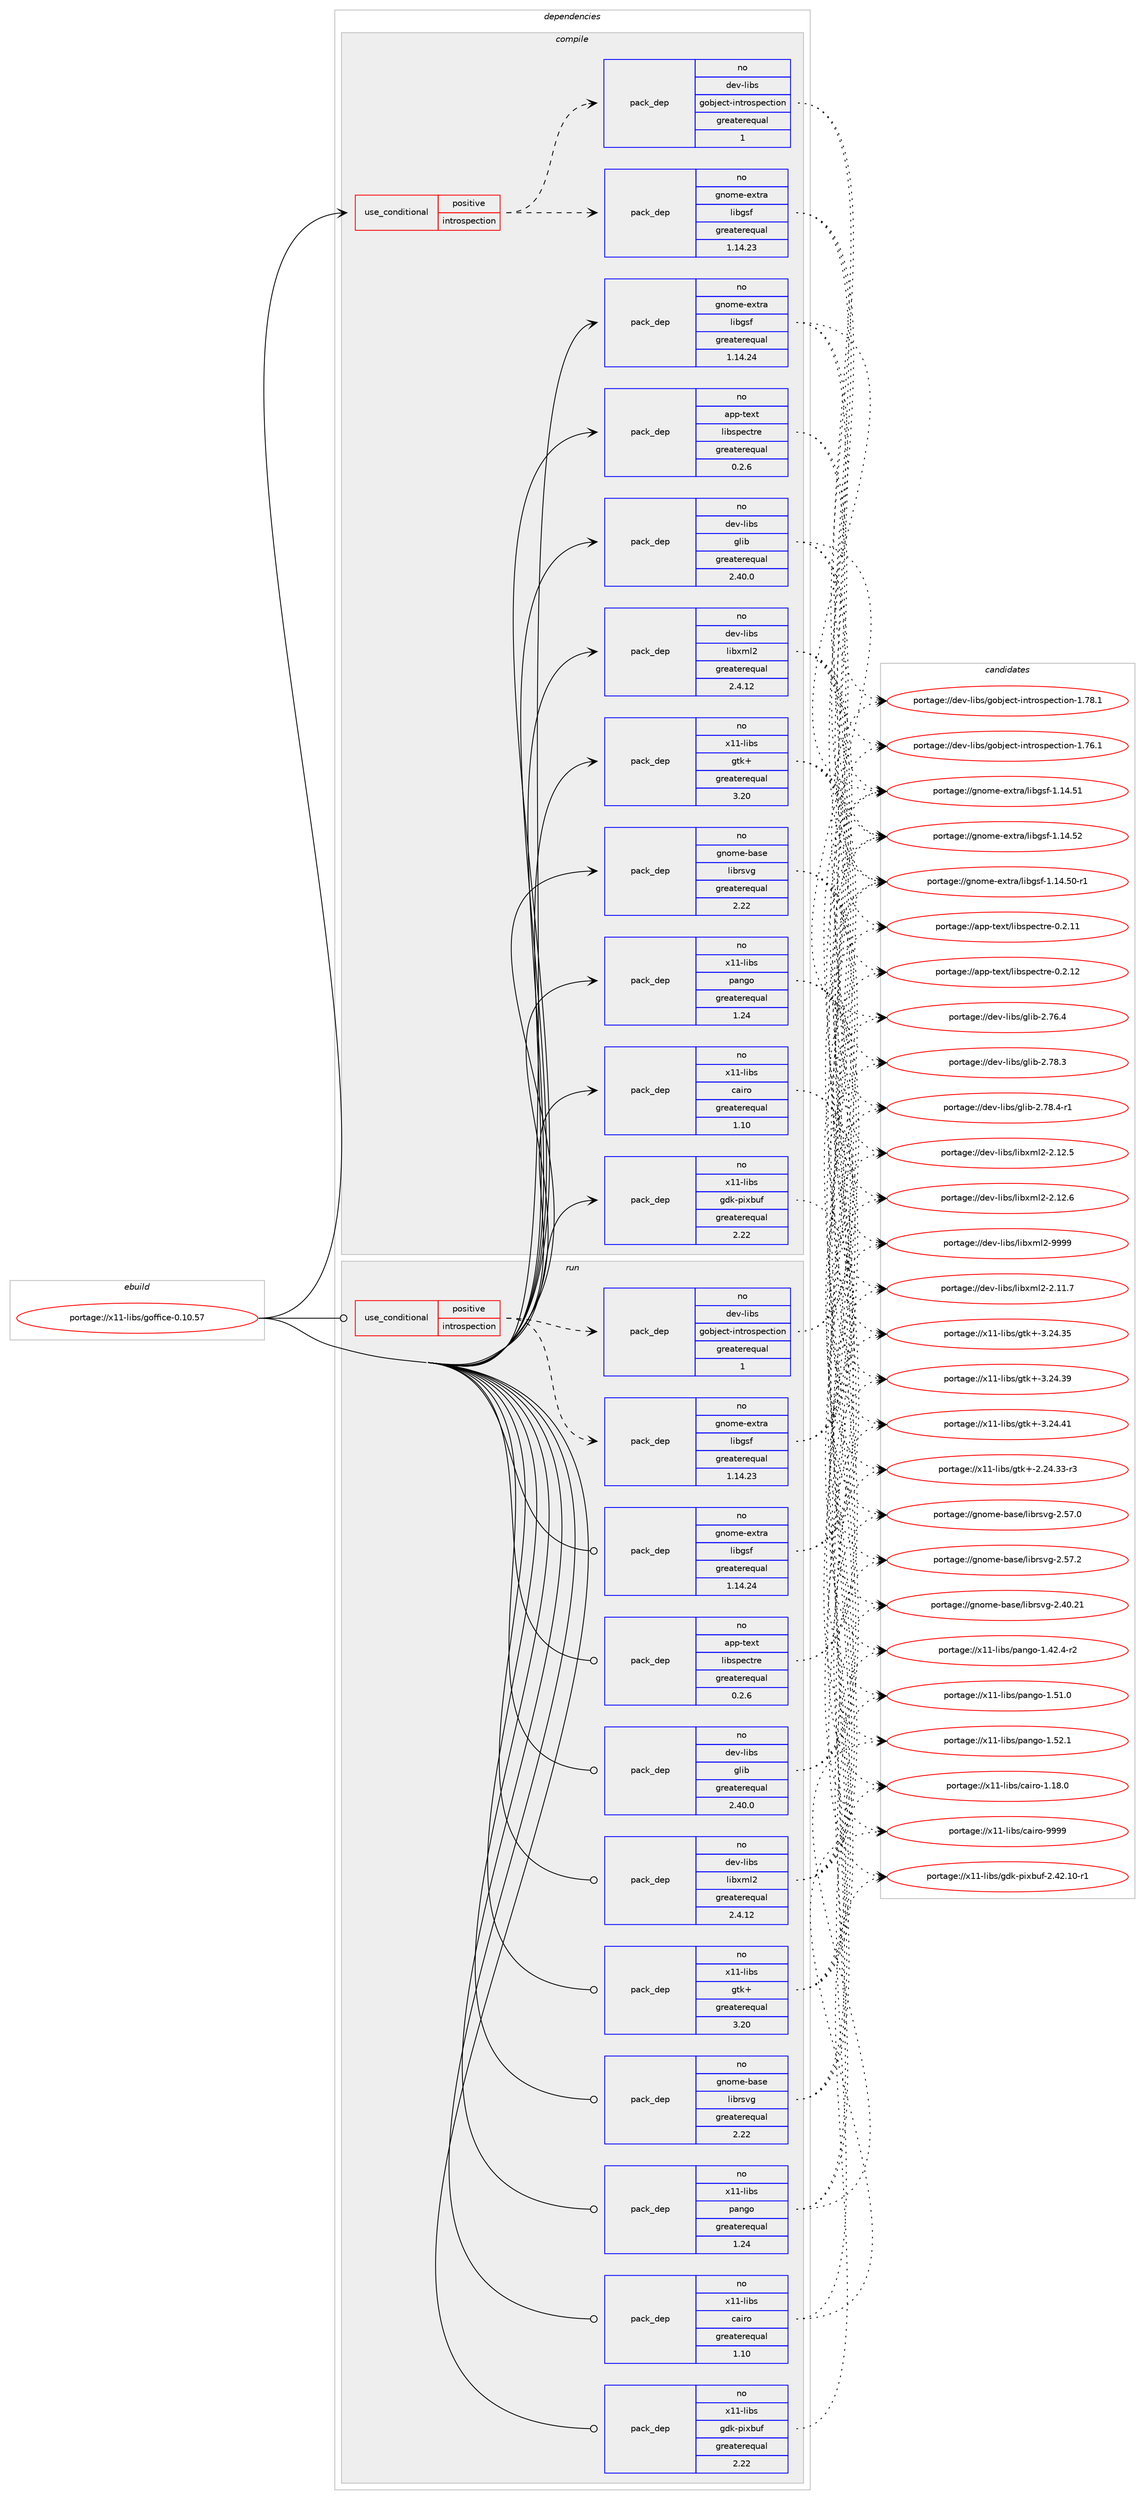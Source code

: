 digraph prolog {

# *************
# Graph options
# *************

newrank=true;
concentrate=true;
compound=true;
graph [rankdir=LR,fontname=Helvetica,fontsize=10,ranksep=1.5];#, ranksep=2.5, nodesep=0.2];
edge  [arrowhead=vee];
node  [fontname=Helvetica,fontsize=10];

# **********
# The ebuild
# **********

subgraph cluster_leftcol {
color=gray;
rank=same;
label=<<i>ebuild</i>>;
id [label="portage://x11-libs/goffice-0.10.57", color=red, width=4, href="../x11-libs/goffice-0.10.57.svg"];
}

# ****************
# The dependencies
# ****************

subgraph cluster_midcol {
color=gray;
label=<<i>dependencies</i>>;
subgraph cluster_compile {
fillcolor="#eeeeee";
style=filled;
label=<<i>compile</i>>;
subgraph cond4034 {
dependency6553 [label=<<TABLE BORDER="0" CELLBORDER="1" CELLSPACING="0" CELLPADDING="4"><TR><TD ROWSPAN="3" CELLPADDING="10">use_conditional</TD></TR><TR><TD>positive</TD></TR><TR><TD>introspection</TD></TR></TABLE>>, shape=none, color=red];
subgraph pack2364 {
dependency6554 [label=<<TABLE BORDER="0" CELLBORDER="1" CELLSPACING="0" CELLPADDING="4" WIDTH="220"><TR><TD ROWSPAN="6" CELLPADDING="30">pack_dep</TD></TR><TR><TD WIDTH="110">no</TD></TR><TR><TD>dev-libs</TD></TR><TR><TD>gobject-introspection</TD></TR><TR><TD>greaterequal</TD></TR><TR><TD>1</TD></TR></TABLE>>, shape=none, color=blue];
}
dependency6553:e -> dependency6554:w [weight=20,style="dashed",arrowhead="vee"];
subgraph pack2365 {
dependency6555 [label=<<TABLE BORDER="0" CELLBORDER="1" CELLSPACING="0" CELLPADDING="4" WIDTH="220"><TR><TD ROWSPAN="6" CELLPADDING="30">pack_dep</TD></TR><TR><TD WIDTH="110">no</TD></TR><TR><TD>gnome-extra</TD></TR><TR><TD>libgsf</TD></TR><TR><TD>greaterequal</TD></TR><TR><TD>1.14.23</TD></TR></TABLE>>, shape=none, color=blue];
}
dependency6553:e -> dependency6555:w [weight=20,style="dashed",arrowhead="vee"];
}
id:e -> dependency6553:w [weight=20,style="solid",arrowhead="vee"];
subgraph pack2366 {
dependency6556 [label=<<TABLE BORDER="0" CELLBORDER="1" CELLSPACING="0" CELLPADDING="4" WIDTH="220"><TR><TD ROWSPAN="6" CELLPADDING="30">pack_dep</TD></TR><TR><TD WIDTH="110">no</TD></TR><TR><TD>app-text</TD></TR><TR><TD>libspectre</TD></TR><TR><TD>greaterequal</TD></TR><TR><TD>0.2.6</TD></TR></TABLE>>, shape=none, color=blue];
}
id:e -> dependency6556:w [weight=20,style="solid",arrowhead="vee"];
subgraph pack2367 {
dependency6557 [label=<<TABLE BORDER="0" CELLBORDER="1" CELLSPACING="0" CELLPADDING="4" WIDTH="220"><TR><TD ROWSPAN="6" CELLPADDING="30">pack_dep</TD></TR><TR><TD WIDTH="110">no</TD></TR><TR><TD>dev-libs</TD></TR><TR><TD>glib</TD></TR><TR><TD>greaterequal</TD></TR><TR><TD>2.40.0</TD></TR></TABLE>>, shape=none, color=blue];
}
id:e -> dependency6557:w [weight=20,style="solid",arrowhead="vee"];
subgraph pack2368 {
dependency6558 [label=<<TABLE BORDER="0" CELLBORDER="1" CELLSPACING="0" CELLPADDING="4" WIDTH="220"><TR><TD ROWSPAN="6" CELLPADDING="30">pack_dep</TD></TR><TR><TD WIDTH="110">no</TD></TR><TR><TD>dev-libs</TD></TR><TR><TD>libxml2</TD></TR><TR><TD>greaterequal</TD></TR><TR><TD>2.4.12</TD></TR></TABLE>>, shape=none, color=blue];
}
id:e -> dependency6558:w [weight=20,style="solid",arrowhead="vee"];
# *** BEGIN UNKNOWN DEPENDENCY TYPE (TODO) ***
# id -> package_dependency(portage://x11-libs/goffice-0.10.57,install,no,dev-libs,libxslt,none,[,,],[],[])
# *** END UNKNOWN DEPENDENCY TYPE (TODO) ***

subgraph pack2369 {
dependency6559 [label=<<TABLE BORDER="0" CELLBORDER="1" CELLSPACING="0" CELLPADDING="4" WIDTH="220"><TR><TD ROWSPAN="6" CELLPADDING="30">pack_dep</TD></TR><TR><TD WIDTH="110">no</TD></TR><TR><TD>gnome-base</TD></TR><TR><TD>librsvg</TD></TR><TR><TD>greaterequal</TD></TR><TR><TD>2.22</TD></TR></TABLE>>, shape=none, color=blue];
}
id:e -> dependency6559:w [weight=20,style="solid",arrowhead="vee"];
subgraph pack2370 {
dependency6560 [label=<<TABLE BORDER="0" CELLBORDER="1" CELLSPACING="0" CELLPADDING="4" WIDTH="220"><TR><TD ROWSPAN="6" CELLPADDING="30">pack_dep</TD></TR><TR><TD WIDTH="110">no</TD></TR><TR><TD>gnome-extra</TD></TR><TR><TD>libgsf</TD></TR><TR><TD>greaterequal</TD></TR><TR><TD>1.14.24</TD></TR></TABLE>>, shape=none, color=blue];
}
id:e -> dependency6560:w [weight=20,style="solid",arrowhead="vee"];
subgraph pack2371 {
dependency6561 [label=<<TABLE BORDER="0" CELLBORDER="1" CELLSPACING="0" CELLPADDING="4" WIDTH="220"><TR><TD ROWSPAN="6" CELLPADDING="30">pack_dep</TD></TR><TR><TD WIDTH="110">no</TD></TR><TR><TD>x11-libs</TD></TR><TR><TD>cairo</TD></TR><TR><TD>greaterequal</TD></TR><TR><TD>1.10</TD></TR></TABLE>>, shape=none, color=blue];
}
id:e -> dependency6561:w [weight=20,style="solid",arrowhead="vee"];
subgraph pack2372 {
dependency6562 [label=<<TABLE BORDER="0" CELLBORDER="1" CELLSPACING="0" CELLPADDING="4" WIDTH="220"><TR><TD ROWSPAN="6" CELLPADDING="30">pack_dep</TD></TR><TR><TD WIDTH="110">no</TD></TR><TR><TD>x11-libs</TD></TR><TR><TD>gdk-pixbuf</TD></TR><TR><TD>greaterequal</TD></TR><TR><TD>2.22</TD></TR></TABLE>>, shape=none, color=blue];
}
id:e -> dependency6562:w [weight=20,style="solid",arrowhead="vee"];
subgraph pack2373 {
dependency6563 [label=<<TABLE BORDER="0" CELLBORDER="1" CELLSPACING="0" CELLPADDING="4" WIDTH="220"><TR><TD ROWSPAN="6" CELLPADDING="30">pack_dep</TD></TR><TR><TD WIDTH="110">no</TD></TR><TR><TD>x11-libs</TD></TR><TR><TD>gtk+</TD></TR><TR><TD>greaterequal</TD></TR><TR><TD>3.20</TD></TR></TABLE>>, shape=none, color=blue];
}
id:e -> dependency6563:w [weight=20,style="solid",arrowhead="vee"];
# *** BEGIN UNKNOWN DEPENDENCY TYPE (TODO) ***
# id -> package_dependency(portage://x11-libs/goffice-0.10.57,install,no,x11-libs,libXext,none,[,,],any_same_slot,[])
# *** END UNKNOWN DEPENDENCY TYPE (TODO) ***

# *** BEGIN UNKNOWN DEPENDENCY TYPE (TODO) ***
# id -> package_dependency(portage://x11-libs/goffice-0.10.57,install,no,x11-libs,libXrender,none,[,,],any_same_slot,[])
# *** END UNKNOWN DEPENDENCY TYPE (TODO) ***

subgraph pack2374 {
dependency6564 [label=<<TABLE BORDER="0" CELLBORDER="1" CELLSPACING="0" CELLPADDING="4" WIDTH="220"><TR><TD ROWSPAN="6" CELLPADDING="30">pack_dep</TD></TR><TR><TD WIDTH="110">no</TD></TR><TR><TD>x11-libs</TD></TR><TR><TD>pango</TD></TR><TR><TD>greaterequal</TD></TR><TR><TD>1.24</TD></TR></TABLE>>, shape=none, color=blue];
}
id:e -> dependency6564:w [weight=20,style="solid",arrowhead="vee"];
}
subgraph cluster_compileandrun {
fillcolor="#eeeeee";
style=filled;
label=<<i>compile and run</i>>;
}
subgraph cluster_run {
fillcolor="#eeeeee";
style=filled;
label=<<i>run</i>>;
subgraph cond4035 {
dependency6565 [label=<<TABLE BORDER="0" CELLBORDER="1" CELLSPACING="0" CELLPADDING="4"><TR><TD ROWSPAN="3" CELLPADDING="10">use_conditional</TD></TR><TR><TD>positive</TD></TR><TR><TD>introspection</TD></TR></TABLE>>, shape=none, color=red];
subgraph pack2375 {
dependency6566 [label=<<TABLE BORDER="0" CELLBORDER="1" CELLSPACING="0" CELLPADDING="4" WIDTH="220"><TR><TD ROWSPAN="6" CELLPADDING="30">pack_dep</TD></TR><TR><TD WIDTH="110">no</TD></TR><TR><TD>dev-libs</TD></TR><TR><TD>gobject-introspection</TD></TR><TR><TD>greaterequal</TD></TR><TR><TD>1</TD></TR></TABLE>>, shape=none, color=blue];
}
dependency6565:e -> dependency6566:w [weight=20,style="dashed",arrowhead="vee"];
subgraph pack2376 {
dependency6567 [label=<<TABLE BORDER="0" CELLBORDER="1" CELLSPACING="0" CELLPADDING="4" WIDTH="220"><TR><TD ROWSPAN="6" CELLPADDING="30">pack_dep</TD></TR><TR><TD WIDTH="110">no</TD></TR><TR><TD>gnome-extra</TD></TR><TR><TD>libgsf</TD></TR><TR><TD>greaterequal</TD></TR><TR><TD>1.14.23</TD></TR></TABLE>>, shape=none, color=blue];
}
dependency6565:e -> dependency6567:w [weight=20,style="dashed",arrowhead="vee"];
}
id:e -> dependency6565:w [weight=20,style="solid",arrowhead="odot"];
subgraph pack2377 {
dependency6568 [label=<<TABLE BORDER="0" CELLBORDER="1" CELLSPACING="0" CELLPADDING="4" WIDTH="220"><TR><TD ROWSPAN="6" CELLPADDING="30">pack_dep</TD></TR><TR><TD WIDTH="110">no</TD></TR><TR><TD>app-text</TD></TR><TR><TD>libspectre</TD></TR><TR><TD>greaterequal</TD></TR><TR><TD>0.2.6</TD></TR></TABLE>>, shape=none, color=blue];
}
id:e -> dependency6568:w [weight=20,style="solid",arrowhead="odot"];
subgraph pack2378 {
dependency6569 [label=<<TABLE BORDER="0" CELLBORDER="1" CELLSPACING="0" CELLPADDING="4" WIDTH="220"><TR><TD ROWSPAN="6" CELLPADDING="30">pack_dep</TD></TR><TR><TD WIDTH="110">no</TD></TR><TR><TD>dev-libs</TD></TR><TR><TD>glib</TD></TR><TR><TD>greaterequal</TD></TR><TR><TD>2.40.0</TD></TR></TABLE>>, shape=none, color=blue];
}
id:e -> dependency6569:w [weight=20,style="solid",arrowhead="odot"];
subgraph pack2379 {
dependency6570 [label=<<TABLE BORDER="0" CELLBORDER="1" CELLSPACING="0" CELLPADDING="4" WIDTH="220"><TR><TD ROWSPAN="6" CELLPADDING="30">pack_dep</TD></TR><TR><TD WIDTH="110">no</TD></TR><TR><TD>dev-libs</TD></TR><TR><TD>libxml2</TD></TR><TR><TD>greaterequal</TD></TR><TR><TD>2.4.12</TD></TR></TABLE>>, shape=none, color=blue];
}
id:e -> dependency6570:w [weight=20,style="solid",arrowhead="odot"];
# *** BEGIN UNKNOWN DEPENDENCY TYPE (TODO) ***
# id -> package_dependency(portage://x11-libs/goffice-0.10.57,run,no,dev-libs,libxslt,none,[,,],[],[])
# *** END UNKNOWN DEPENDENCY TYPE (TODO) ***

subgraph pack2380 {
dependency6571 [label=<<TABLE BORDER="0" CELLBORDER="1" CELLSPACING="0" CELLPADDING="4" WIDTH="220"><TR><TD ROWSPAN="6" CELLPADDING="30">pack_dep</TD></TR><TR><TD WIDTH="110">no</TD></TR><TR><TD>gnome-base</TD></TR><TR><TD>librsvg</TD></TR><TR><TD>greaterequal</TD></TR><TR><TD>2.22</TD></TR></TABLE>>, shape=none, color=blue];
}
id:e -> dependency6571:w [weight=20,style="solid",arrowhead="odot"];
subgraph pack2381 {
dependency6572 [label=<<TABLE BORDER="0" CELLBORDER="1" CELLSPACING="0" CELLPADDING="4" WIDTH="220"><TR><TD ROWSPAN="6" CELLPADDING="30">pack_dep</TD></TR><TR><TD WIDTH="110">no</TD></TR><TR><TD>gnome-extra</TD></TR><TR><TD>libgsf</TD></TR><TR><TD>greaterequal</TD></TR><TR><TD>1.14.24</TD></TR></TABLE>>, shape=none, color=blue];
}
id:e -> dependency6572:w [weight=20,style="solid",arrowhead="odot"];
subgraph pack2382 {
dependency6573 [label=<<TABLE BORDER="0" CELLBORDER="1" CELLSPACING="0" CELLPADDING="4" WIDTH="220"><TR><TD ROWSPAN="6" CELLPADDING="30">pack_dep</TD></TR><TR><TD WIDTH="110">no</TD></TR><TR><TD>x11-libs</TD></TR><TR><TD>cairo</TD></TR><TR><TD>greaterequal</TD></TR><TR><TD>1.10</TD></TR></TABLE>>, shape=none, color=blue];
}
id:e -> dependency6573:w [weight=20,style="solid",arrowhead="odot"];
subgraph pack2383 {
dependency6574 [label=<<TABLE BORDER="0" CELLBORDER="1" CELLSPACING="0" CELLPADDING="4" WIDTH="220"><TR><TD ROWSPAN="6" CELLPADDING="30">pack_dep</TD></TR><TR><TD WIDTH="110">no</TD></TR><TR><TD>x11-libs</TD></TR><TR><TD>gdk-pixbuf</TD></TR><TR><TD>greaterequal</TD></TR><TR><TD>2.22</TD></TR></TABLE>>, shape=none, color=blue];
}
id:e -> dependency6574:w [weight=20,style="solid",arrowhead="odot"];
subgraph pack2384 {
dependency6575 [label=<<TABLE BORDER="0" CELLBORDER="1" CELLSPACING="0" CELLPADDING="4" WIDTH="220"><TR><TD ROWSPAN="6" CELLPADDING="30">pack_dep</TD></TR><TR><TD WIDTH="110">no</TD></TR><TR><TD>x11-libs</TD></TR><TR><TD>gtk+</TD></TR><TR><TD>greaterequal</TD></TR><TR><TD>3.20</TD></TR></TABLE>>, shape=none, color=blue];
}
id:e -> dependency6575:w [weight=20,style="solid",arrowhead="odot"];
# *** BEGIN UNKNOWN DEPENDENCY TYPE (TODO) ***
# id -> package_dependency(portage://x11-libs/goffice-0.10.57,run,no,x11-libs,libXext,none,[,,],any_same_slot,[])
# *** END UNKNOWN DEPENDENCY TYPE (TODO) ***

# *** BEGIN UNKNOWN DEPENDENCY TYPE (TODO) ***
# id -> package_dependency(portage://x11-libs/goffice-0.10.57,run,no,x11-libs,libXrender,none,[,,],any_same_slot,[])
# *** END UNKNOWN DEPENDENCY TYPE (TODO) ***

subgraph pack2385 {
dependency6576 [label=<<TABLE BORDER="0" CELLBORDER="1" CELLSPACING="0" CELLPADDING="4" WIDTH="220"><TR><TD ROWSPAN="6" CELLPADDING="30">pack_dep</TD></TR><TR><TD WIDTH="110">no</TD></TR><TR><TD>x11-libs</TD></TR><TR><TD>pango</TD></TR><TR><TD>greaterequal</TD></TR><TR><TD>1.24</TD></TR></TABLE>>, shape=none, color=blue];
}
id:e -> dependency6576:w [weight=20,style="solid",arrowhead="odot"];
}
}

# **************
# The candidates
# **************

subgraph cluster_choices {
rank=same;
color=gray;
label=<<i>candidates</i>>;

subgraph choice2364 {
color=black;
nodesep=1;
choice1001011184510810598115471031119810610199116451051101161141111151121019911610511111045494655544649 [label="portage://dev-libs/gobject-introspection-1.76.1", color=red, width=4,href="../dev-libs/gobject-introspection-1.76.1.svg"];
choice1001011184510810598115471031119810610199116451051101161141111151121019911610511111045494655564649 [label="portage://dev-libs/gobject-introspection-1.78.1", color=red, width=4,href="../dev-libs/gobject-introspection-1.78.1.svg"];
dependency6554:e -> choice1001011184510810598115471031119810610199116451051101161141111151121019911610511111045494655544649:w [style=dotted,weight="100"];
dependency6554:e -> choice1001011184510810598115471031119810610199116451051101161141111151121019911610511111045494655564649:w [style=dotted,weight="100"];
}
subgraph choice2365 {
color=black;
nodesep=1;
choice1031101111091014510112011611497471081059810311510245494649524653484511449 [label="portage://gnome-extra/libgsf-1.14.50-r1", color=red, width=4,href="../gnome-extra/libgsf-1.14.50-r1.svg"];
choice103110111109101451011201161149747108105981031151024549464952465349 [label="portage://gnome-extra/libgsf-1.14.51", color=red, width=4,href="../gnome-extra/libgsf-1.14.51.svg"];
choice103110111109101451011201161149747108105981031151024549464952465350 [label="portage://gnome-extra/libgsf-1.14.52", color=red, width=4,href="../gnome-extra/libgsf-1.14.52.svg"];
dependency6555:e -> choice1031101111091014510112011611497471081059810311510245494649524653484511449:w [style=dotted,weight="100"];
dependency6555:e -> choice103110111109101451011201161149747108105981031151024549464952465349:w [style=dotted,weight="100"];
dependency6555:e -> choice103110111109101451011201161149747108105981031151024549464952465350:w [style=dotted,weight="100"];
}
subgraph choice2366 {
color=black;
nodesep=1;
choice971121124511610112011647108105981151121019911611410145484650464949 [label="portage://app-text/libspectre-0.2.11", color=red, width=4,href="../app-text/libspectre-0.2.11.svg"];
choice971121124511610112011647108105981151121019911611410145484650464950 [label="portage://app-text/libspectre-0.2.12", color=red, width=4,href="../app-text/libspectre-0.2.12.svg"];
dependency6556:e -> choice971121124511610112011647108105981151121019911611410145484650464949:w [style=dotted,weight="100"];
dependency6556:e -> choice971121124511610112011647108105981151121019911611410145484650464950:w [style=dotted,weight="100"];
}
subgraph choice2367 {
color=black;
nodesep=1;
choice1001011184510810598115471031081059845504655544652 [label="portage://dev-libs/glib-2.76.4", color=red, width=4,href="../dev-libs/glib-2.76.4.svg"];
choice1001011184510810598115471031081059845504655564651 [label="portage://dev-libs/glib-2.78.3", color=red, width=4,href="../dev-libs/glib-2.78.3.svg"];
choice10010111845108105981154710310810598455046555646524511449 [label="portage://dev-libs/glib-2.78.4-r1", color=red, width=4,href="../dev-libs/glib-2.78.4-r1.svg"];
dependency6557:e -> choice1001011184510810598115471031081059845504655544652:w [style=dotted,weight="100"];
dependency6557:e -> choice1001011184510810598115471031081059845504655564651:w [style=dotted,weight="100"];
dependency6557:e -> choice10010111845108105981154710310810598455046555646524511449:w [style=dotted,weight="100"];
}
subgraph choice2368 {
color=black;
nodesep=1;
choice100101118451081059811547108105981201091085045504649494655 [label="portage://dev-libs/libxml2-2.11.7", color=red, width=4,href="../dev-libs/libxml2-2.11.7.svg"];
choice100101118451081059811547108105981201091085045504649504653 [label="portage://dev-libs/libxml2-2.12.5", color=red, width=4,href="../dev-libs/libxml2-2.12.5.svg"];
choice100101118451081059811547108105981201091085045504649504654 [label="portage://dev-libs/libxml2-2.12.6", color=red, width=4,href="../dev-libs/libxml2-2.12.6.svg"];
choice10010111845108105981154710810598120109108504557575757 [label="portage://dev-libs/libxml2-9999", color=red, width=4,href="../dev-libs/libxml2-9999.svg"];
dependency6558:e -> choice100101118451081059811547108105981201091085045504649494655:w [style=dotted,weight="100"];
dependency6558:e -> choice100101118451081059811547108105981201091085045504649504653:w [style=dotted,weight="100"];
dependency6558:e -> choice100101118451081059811547108105981201091085045504649504654:w [style=dotted,weight="100"];
dependency6558:e -> choice10010111845108105981154710810598120109108504557575757:w [style=dotted,weight="100"];
}
subgraph choice2369 {
color=black;
nodesep=1;
choice10311011110910145989711510147108105981141151181034550465248465049 [label="portage://gnome-base/librsvg-2.40.21", color=red, width=4,href="../gnome-base/librsvg-2.40.21.svg"];
choice103110111109101459897115101471081059811411511810345504653554648 [label="portage://gnome-base/librsvg-2.57.0", color=red, width=4,href="../gnome-base/librsvg-2.57.0.svg"];
choice103110111109101459897115101471081059811411511810345504653554650 [label="portage://gnome-base/librsvg-2.57.2", color=red, width=4,href="../gnome-base/librsvg-2.57.2.svg"];
dependency6559:e -> choice10311011110910145989711510147108105981141151181034550465248465049:w [style=dotted,weight="100"];
dependency6559:e -> choice103110111109101459897115101471081059811411511810345504653554648:w [style=dotted,weight="100"];
dependency6559:e -> choice103110111109101459897115101471081059811411511810345504653554650:w [style=dotted,weight="100"];
}
subgraph choice2370 {
color=black;
nodesep=1;
choice1031101111091014510112011611497471081059810311510245494649524653484511449 [label="portage://gnome-extra/libgsf-1.14.50-r1", color=red, width=4,href="../gnome-extra/libgsf-1.14.50-r1.svg"];
choice103110111109101451011201161149747108105981031151024549464952465349 [label="portage://gnome-extra/libgsf-1.14.51", color=red, width=4,href="../gnome-extra/libgsf-1.14.51.svg"];
choice103110111109101451011201161149747108105981031151024549464952465350 [label="portage://gnome-extra/libgsf-1.14.52", color=red, width=4,href="../gnome-extra/libgsf-1.14.52.svg"];
dependency6560:e -> choice1031101111091014510112011611497471081059810311510245494649524653484511449:w [style=dotted,weight="100"];
dependency6560:e -> choice103110111109101451011201161149747108105981031151024549464952465349:w [style=dotted,weight="100"];
dependency6560:e -> choice103110111109101451011201161149747108105981031151024549464952465350:w [style=dotted,weight="100"];
}
subgraph choice2371 {
color=black;
nodesep=1;
choice1204949451081059811547999710511411145494649564648 [label="portage://x11-libs/cairo-1.18.0", color=red, width=4,href="../x11-libs/cairo-1.18.0.svg"];
choice120494945108105981154799971051141114557575757 [label="portage://x11-libs/cairo-9999", color=red, width=4,href="../x11-libs/cairo-9999.svg"];
dependency6561:e -> choice1204949451081059811547999710511411145494649564648:w [style=dotted,weight="100"];
dependency6561:e -> choice120494945108105981154799971051141114557575757:w [style=dotted,weight="100"];
}
subgraph choice2372 {
color=black;
nodesep=1;
choice1204949451081059811547103100107451121051209811710245504652504649484511449 [label="portage://x11-libs/gdk-pixbuf-2.42.10-r1", color=red, width=4,href="../x11-libs/gdk-pixbuf-2.42.10-r1.svg"];
dependency6562:e -> choice1204949451081059811547103100107451121051209811710245504652504649484511449:w [style=dotted,weight="100"];
}
subgraph choice2373 {
color=black;
nodesep=1;
choice12049494510810598115471031161074345504650524651514511451 [label="portage://x11-libs/gtk+-2.24.33-r3", color=red, width=4,href="../x11-libs/gtk+-2.24.33-r3.svg"];
choice1204949451081059811547103116107434551465052465153 [label="portage://x11-libs/gtk+-3.24.35", color=red, width=4,href="../x11-libs/gtk+-3.24.35.svg"];
choice1204949451081059811547103116107434551465052465157 [label="portage://x11-libs/gtk+-3.24.39", color=red, width=4,href="../x11-libs/gtk+-3.24.39.svg"];
choice1204949451081059811547103116107434551465052465249 [label="portage://x11-libs/gtk+-3.24.41", color=red, width=4,href="../x11-libs/gtk+-3.24.41.svg"];
dependency6563:e -> choice12049494510810598115471031161074345504650524651514511451:w [style=dotted,weight="100"];
dependency6563:e -> choice1204949451081059811547103116107434551465052465153:w [style=dotted,weight="100"];
dependency6563:e -> choice1204949451081059811547103116107434551465052465157:w [style=dotted,weight="100"];
dependency6563:e -> choice1204949451081059811547103116107434551465052465249:w [style=dotted,weight="100"];
}
subgraph choice2374 {
color=black;
nodesep=1;
choice120494945108105981154711297110103111454946525046524511450 [label="portage://x11-libs/pango-1.42.4-r2", color=red, width=4,href="../x11-libs/pango-1.42.4-r2.svg"];
choice12049494510810598115471129711010311145494653494648 [label="portage://x11-libs/pango-1.51.0", color=red, width=4,href="../x11-libs/pango-1.51.0.svg"];
choice12049494510810598115471129711010311145494653504649 [label="portage://x11-libs/pango-1.52.1", color=red, width=4,href="../x11-libs/pango-1.52.1.svg"];
dependency6564:e -> choice120494945108105981154711297110103111454946525046524511450:w [style=dotted,weight="100"];
dependency6564:e -> choice12049494510810598115471129711010311145494653494648:w [style=dotted,weight="100"];
dependency6564:e -> choice12049494510810598115471129711010311145494653504649:w [style=dotted,weight="100"];
}
subgraph choice2375 {
color=black;
nodesep=1;
choice1001011184510810598115471031119810610199116451051101161141111151121019911610511111045494655544649 [label="portage://dev-libs/gobject-introspection-1.76.1", color=red, width=4,href="../dev-libs/gobject-introspection-1.76.1.svg"];
choice1001011184510810598115471031119810610199116451051101161141111151121019911610511111045494655564649 [label="portage://dev-libs/gobject-introspection-1.78.1", color=red, width=4,href="../dev-libs/gobject-introspection-1.78.1.svg"];
dependency6566:e -> choice1001011184510810598115471031119810610199116451051101161141111151121019911610511111045494655544649:w [style=dotted,weight="100"];
dependency6566:e -> choice1001011184510810598115471031119810610199116451051101161141111151121019911610511111045494655564649:w [style=dotted,weight="100"];
}
subgraph choice2376 {
color=black;
nodesep=1;
choice1031101111091014510112011611497471081059810311510245494649524653484511449 [label="portage://gnome-extra/libgsf-1.14.50-r1", color=red, width=4,href="../gnome-extra/libgsf-1.14.50-r1.svg"];
choice103110111109101451011201161149747108105981031151024549464952465349 [label="portage://gnome-extra/libgsf-1.14.51", color=red, width=4,href="../gnome-extra/libgsf-1.14.51.svg"];
choice103110111109101451011201161149747108105981031151024549464952465350 [label="portage://gnome-extra/libgsf-1.14.52", color=red, width=4,href="../gnome-extra/libgsf-1.14.52.svg"];
dependency6567:e -> choice1031101111091014510112011611497471081059810311510245494649524653484511449:w [style=dotted,weight="100"];
dependency6567:e -> choice103110111109101451011201161149747108105981031151024549464952465349:w [style=dotted,weight="100"];
dependency6567:e -> choice103110111109101451011201161149747108105981031151024549464952465350:w [style=dotted,weight="100"];
}
subgraph choice2377 {
color=black;
nodesep=1;
choice971121124511610112011647108105981151121019911611410145484650464949 [label="portage://app-text/libspectre-0.2.11", color=red, width=4,href="../app-text/libspectre-0.2.11.svg"];
choice971121124511610112011647108105981151121019911611410145484650464950 [label="portage://app-text/libspectre-0.2.12", color=red, width=4,href="../app-text/libspectre-0.2.12.svg"];
dependency6568:e -> choice971121124511610112011647108105981151121019911611410145484650464949:w [style=dotted,weight="100"];
dependency6568:e -> choice971121124511610112011647108105981151121019911611410145484650464950:w [style=dotted,weight="100"];
}
subgraph choice2378 {
color=black;
nodesep=1;
choice1001011184510810598115471031081059845504655544652 [label="portage://dev-libs/glib-2.76.4", color=red, width=4,href="../dev-libs/glib-2.76.4.svg"];
choice1001011184510810598115471031081059845504655564651 [label="portage://dev-libs/glib-2.78.3", color=red, width=4,href="../dev-libs/glib-2.78.3.svg"];
choice10010111845108105981154710310810598455046555646524511449 [label="portage://dev-libs/glib-2.78.4-r1", color=red, width=4,href="../dev-libs/glib-2.78.4-r1.svg"];
dependency6569:e -> choice1001011184510810598115471031081059845504655544652:w [style=dotted,weight="100"];
dependency6569:e -> choice1001011184510810598115471031081059845504655564651:w [style=dotted,weight="100"];
dependency6569:e -> choice10010111845108105981154710310810598455046555646524511449:w [style=dotted,weight="100"];
}
subgraph choice2379 {
color=black;
nodesep=1;
choice100101118451081059811547108105981201091085045504649494655 [label="portage://dev-libs/libxml2-2.11.7", color=red, width=4,href="../dev-libs/libxml2-2.11.7.svg"];
choice100101118451081059811547108105981201091085045504649504653 [label="portage://dev-libs/libxml2-2.12.5", color=red, width=4,href="../dev-libs/libxml2-2.12.5.svg"];
choice100101118451081059811547108105981201091085045504649504654 [label="portage://dev-libs/libxml2-2.12.6", color=red, width=4,href="../dev-libs/libxml2-2.12.6.svg"];
choice10010111845108105981154710810598120109108504557575757 [label="portage://dev-libs/libxml2-9999", color=red, width=4,href="../dev-libs/libxml2-9999.svg"];
dependency6570:e -> choice100101118451081059811547108105981201091085045504649494655:w [style=dotted,weight="100"];
dependency6570:e -> choice100101118451081059811547108105981201091085045504649504653:w [style=dotted,weight="100"];
dependency6570:e -> choice100101118451081059811547108105981201091085045504649504654:w [style=dotted,weight="100"];
dependency6570:e -> choice10010111845108105981154710810598120109108504557575757:w [style=dotted,weight="100"];
}
subgraph choice2380 {
color=black;
nodesep=1;
choice10311011110910145989711510147108105981141151181034550465248465049 [label="portage://gnome-base/librsvg-2.40.21", color=red, width=4,href="../gnome-base/librsvg-2.40.21.svg"];
choice103110111109101459897115101471081059811411511810345504653554648 [label="portage://gnome-base/librsvg-2.57.0", color=red, width=4,href="../gnome-base/librsvg-2.57.0.svg"];
choice103110111109101459897115101471081059811411511810345504653554650 [label="portage://gnome-base/librsvg-2.57.2", color=red, width=4,href="../gnome-base/librsvg-2.57.2.svg"];
dependency6571:e -> choice10311011110910145989711510147108105981141151181034550465248465049:w [style=dotted,weight="100"];
dependency6571:e -> choice103110111109101459897115101471081059811411511810345504653554648:w [style=dotted,weight="100"];
dependency6571:e -> choice103110111109101459897115101471081059811411511810345504653554650:w [style=dotted,weight="100"];
}
subgraph choice2381 {
color=black;
nodesep=1;
choice1031101111091014510112011611497471081059810311510245494649524653484511449 [label="portage://gnome-extra/libgsf-1.14.50-r1", color=red, width=4,href="../gnome-extra/libgsf-1.14.50-r1.svg"];
choice103110111109101451011201161149747108105981031151024549464952465349 [label="portage://gnome-extra/libgsf-1.14.51", color=red, width=4,href="../gnome-extra/libgsf-1.14.51.svg"];
choice103110111109101451011201161149747108105981031151024549464952465350 [label="portage://gnome-extra/libgsf-1.14.52", color=red, width=4,href="../gnome-extra/libgsf-1.14.52.svg"];
dependency6572:e -> choice1031101111091014510112011611497471081059810311510245494649524653484511449:w [style=dotted,weight="100"];
dependency6572:e -> choice103110111109101451011201161149747108105981031151024549464952465349:w [style=dotted,weight="100"];
dependency6572:e -> choice103110111109101451011201161149747108105981031151024549464952465350:w [style=dotted,weight="100"];
}
subgraph choice2382 {
color=black;
nodesep=1;
choice1204949451081059811547999710511411145494649564648 [label="portage://x11-libs/cairo-1.18.0", color=red, width=4,href="../x11-libs/cairo-1.18.0.svg"];
choice120494945108105981154799971051141114557575757 [label="portage://x11-libs/cairo-9999", color=red, width=4,href="../x11-libs/cairo-9999.svg"];
dependency6573:e -> choice1204949451081059811547999710511411145494649564648:w [style=dotted,weight="100"];
dependency6573:e -> choice120494945108105981154799971051141114557575757:w [style=dotted,weight="100"];
}
subgraph choice2383 {
color=black;
nodesep=1;
choice1204949451081059811547103100107451121051209811710245504652504649484511449 [label="portage://x11-libs/gdk-pixbuf-2.42.10-r1", color=red, width=4,href="../x11-libs/gdk-pixbuf-2.42.10-r1.svg"];
dependency6574:e -> choice1204949451081059811547103100107451121051209811710245504652504649484511449:w [style=dotted,weight="100"];
}
subgraph choice2384 {
color=black;
nodesep=1;
choice12049494510810598115471031161074345504650524651514511451 [label="portage://x11-libs/gtk+-2.24.33-r3", color=red, width=4,href="../x11-libs/gtk+-2.24.33-r3.svg"];
choice1204949451081059811547103116107434551465052465153 [label="portage://x11-libs/gtk+-3.24.35", color=red, width=4,href="../x11-libs/gtk+-3.24.35.svg"];
choice1204949451081059811547103116107434551465052465157 [label="portage://x11-libs/gtk+-3.24.39", color=red, width=4,href="../x11-libs/gtk+-3.24.39.svg"];
choice1204949451081059811547103116107434551465052465249 [label="portage://x11-libs/gtk+-3.24.41", color=red, width=4,href="../x11-libs/gtk+-3.24.41.svg"];
dependency6575:e -> choice12049494510810598115471031161074345504650524651514511451:w [style=dotted,weight="100"];
dependency6575:e -> choice1204949451081059811547103116107434551465052465153:w [style=dotted,weight="100"];
dependency6575:e -> choice1204949451081059811547103116107434551465052465157:w [style=dotted,weight="100"];
dependency6575:e -> choice1204949451081059811547103116107434551465052465249:w [style=dotted,weight="100"];
}
subgraph choice2385 {
color=black;
nodesep=1;
choice120494945108105981154711297110103111454946525046524511450 [label="portage://x11-libs/pango-1.42.4-r2", color=red, width=4,href="../x11-libs/pango-1.42.4-r2.svg"];
choice12049494510810598115471129711010311145494653494648 [label="portage://x11-libs/pango-1.51.0", color=red, width=4,href="../x11-libs/pango-1.51.0.svg"];
choice12049494510810598115471129711010311145494653504649 [label="portage://x11-libs/pango-1.52.1", color=red, width=4,href="../x11-libs/pango-1.52.1.svg"];
dependency6576:e -> choice120494945108105981154711297110103111454946525046524511450:w [style=dotted,weight="100"];
dependency6576:e -> choice12049494510810598115471129711010311145494653494648:w [style=dotted,weight="100"];
dependency6576:e -> choice12049494510810598115471129711010311145494653504649:w [style=dotted,weight="100"];
}
}

}
